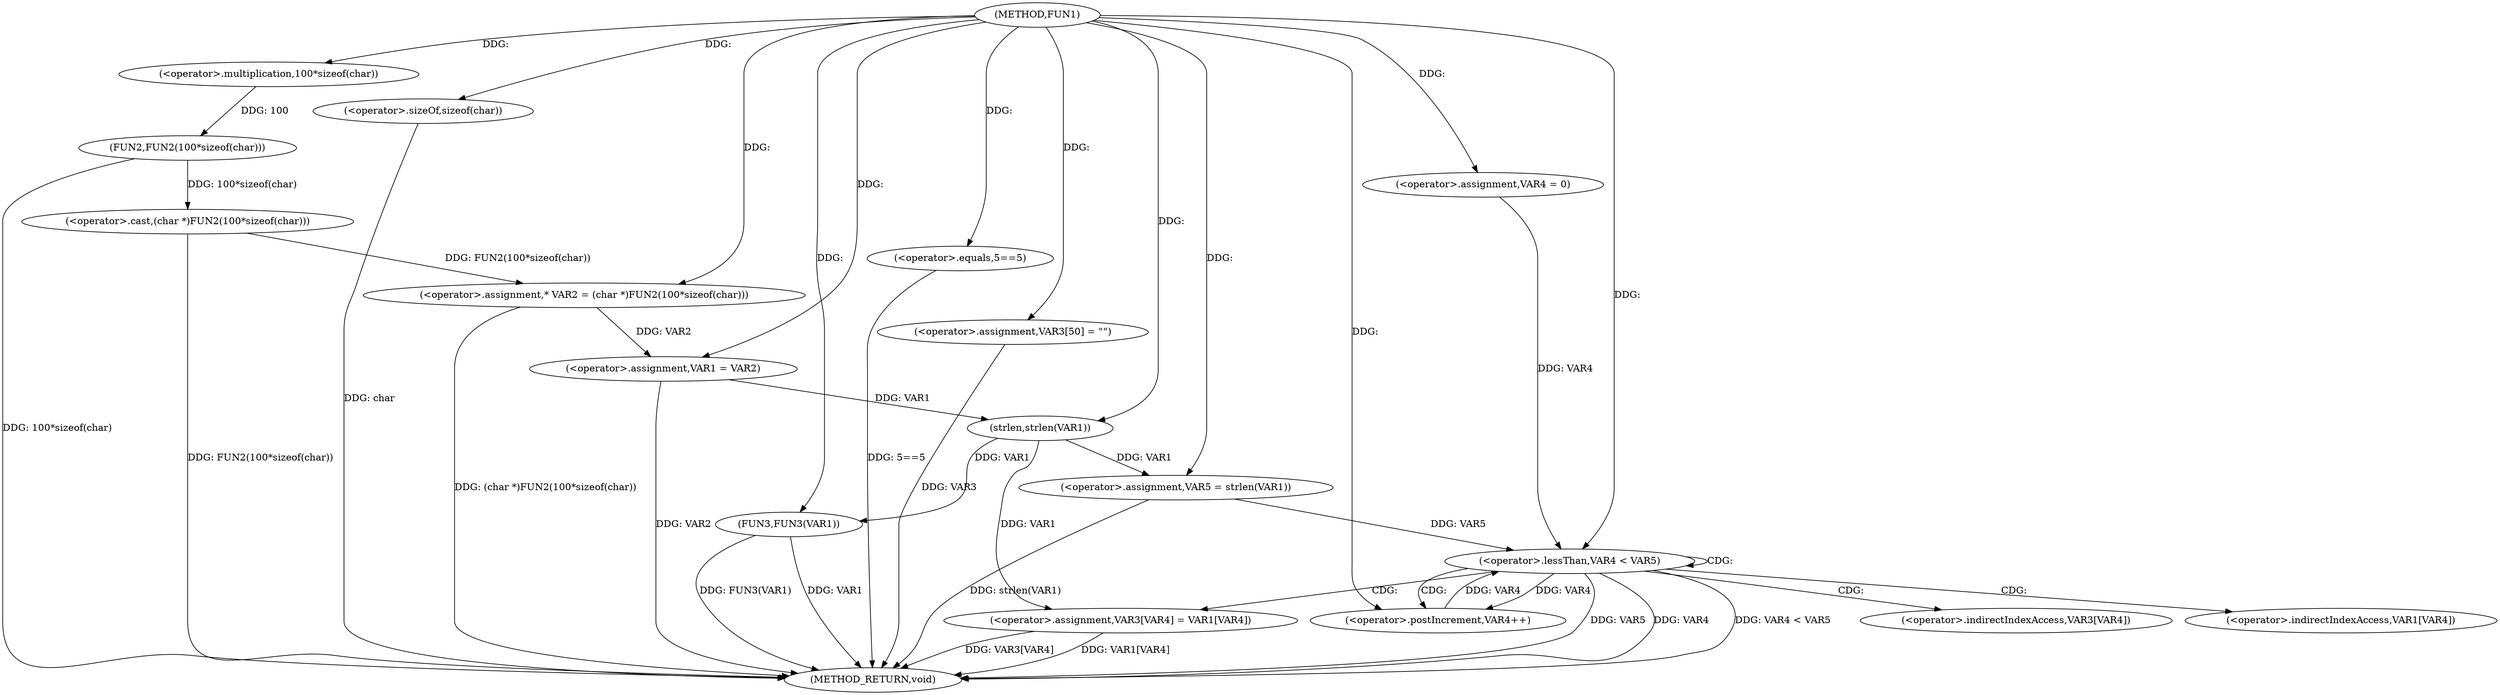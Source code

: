 digraph FUN1 {  
"1000100" [label = "(METHOD,FUN1)" ]
"1000151" [label = "(METHOD_RETURN,void)" ]
"1000104" [label = "(<operator>.assignment,* VAR2 = (char *)FUN2(100*sizeof(char)))" ]
"1000106" [label = "(<operator>.cast,(char *)FUN2(100*sizeof(char)))" ]
"1000108" [label = "(FUN2,FUN2(100*sizeof(char)))" ]
"1000109" [label = "(<operator>.multiplication,100*sizeof(char))" ]
"1000111" [label = "(<operator>.sizeOf,sizeof(char))" ]
"1000113" [label = "(<operator>.assignment,VAR1 = VAR2)" ]
"1000117" [label = "(<operator>.equals,5==5)" ]
"1000123" [label = "(<operator>.assignment,VAR3[50] = \"\")" ]
"1000128" [label = "(<operator>.assignment,VAR5 = strlen(VAR1))" ]
"1000130" [label = "(strlen,strlen(VAR1))" ]
"1000133" [label = "(<operator>.assignment,VAR4 = 0)" ]
"1000136" [label = "(<operator>.lessThan,VAR4 < VAR5)" ]
"1000139" [label = "(<operator>.postIncrement,VAR4++)" ]
"1000142" [label = "(<operator>.assignment,VAR3[VAR4] = VAR1[VAR4])" ]
"1000149" [label = "(FUN3,FUN3(VAR1))" ]
"1000143" [label = "(<operator>.indirectIndexAccess,VAR3[VAR4])" ]
"1000146" [label = "(<operator>.indirectIndexAccess,VAR1[VAR4])" ]
  "1000117" -> "1000151"  [ label = "DDG: 5==5"] 
  "1000128" -> "1000151"  [ label = "DDG: strlen(VAR1)"] 
  "1000106" -> "1000151"  [ label = "DDG: FUN2(100*sizeof(char))"] 
  "1000113" -> "1000151"  [ label = "DDG: VAR2"] 
  "1000149" -> "1000151"  [ label = "DDG: FUN3(VAR1)"] 
  "1000149" -> "1000151"  [ label = "DDG: VAR1"] 
  "1000142" -> "1000151"  [ label = "DDG: VAR1[VAR4]"] 
  "1000123" -> "1000151"  [ label = "DDG: VAR3"] 
  "1000111" -> "1000151"  [ label = "DDG: char"] 
  "1000142" -> "1000151"  [ label = "DDG: VAR3[VAR4]"] 
  "1000136" -> "1000151"  [ label = "DDG: VAR4 < VAR5"] 
  "1000136" -> "1000151"  [ label = "DDG: VAR5"] 
  "1000136" -> "1000151"  [ label = "DDG: VAR4"] 
  "1000104" -> "1000151"  [ label = "DDG: (char *)FUN2(100*sizeof(char))"] 
  "1000108" -> "1000151"  [ label = "DDG: 100*sizeof(char)"] 
  "1000106" -> "1000104"  [ label = "DDG: FUN2(100*sizeof(char))"] 
  "1000100" -> "1000104"  [ label = "DDG: "] 
  "1000108" -> "1000106"  [ label = "DDG: 100*sizeof(char)"] 
  "1000109" -> "1000108"  [ label = "DDG: 100"] 
  "1000100" -> "1000109"  [ label = "DDG: "] 
  "1000100" -> "1000111"  [ label = "DDG: "] 
  "1000104" -> "1000113"  [ label = "DDG: VAR2"] 
  "1000100" -> "1000113"  [ label = "DDG: "] 
  "1000100" -> "1000117"  [ label = "DDG: "] 
  "1000100" -> "1000123"  [ label = "DDG: "] 
  "1000130" -> "1000128"  [ label = "DDG: VAR1"] 
  "1000100" -> "1000128"  [ label = "DDG: "] 
  "1000113" -> "1000130"  [ label = "DDG: VAR1"] 
  "1000100" -> "1000130"  [ label = "DDG: "] 
  "1000100" -> "1000133"  [ label = "DDG: "] 
  "1000139" -> "1000136"  [ label = "DDG: VAR4"] 
  "1000133" -> "1000136"  [ label = "DDG: VAR4"] 
  "1000100" -> "1000136"  [ label = "DDG: "] 
  "1000128" -> "1000136"  [ label = "DDG: VAR5"] 
  "1000136" -> "1000139"  [ label = "DDG: VAR4"] 
  "1000100" -> "1000139"  [ label = "DDG: "] 
  "1000130" -> "1000142"  [ label = "DDG: VAR1"] 
  "1000130" -> "1000149"  [ label = "DDG: VAR1"] 
  "1000100" -> "1000149"  [ label = "DDG: "] 
  "1000136" -> "1000142"  [ label = "CDG: "] 
  "1000136" -> "1000139"  [ label = "CDG: "] 
  "1000136" -> "1000146"  [ label = "CDG: "] 
  "1000136" -> "1000143"  [ label = "CDG: "] 
  "1000136" -> "1000136"  [ label = "CDG: "] 
}
